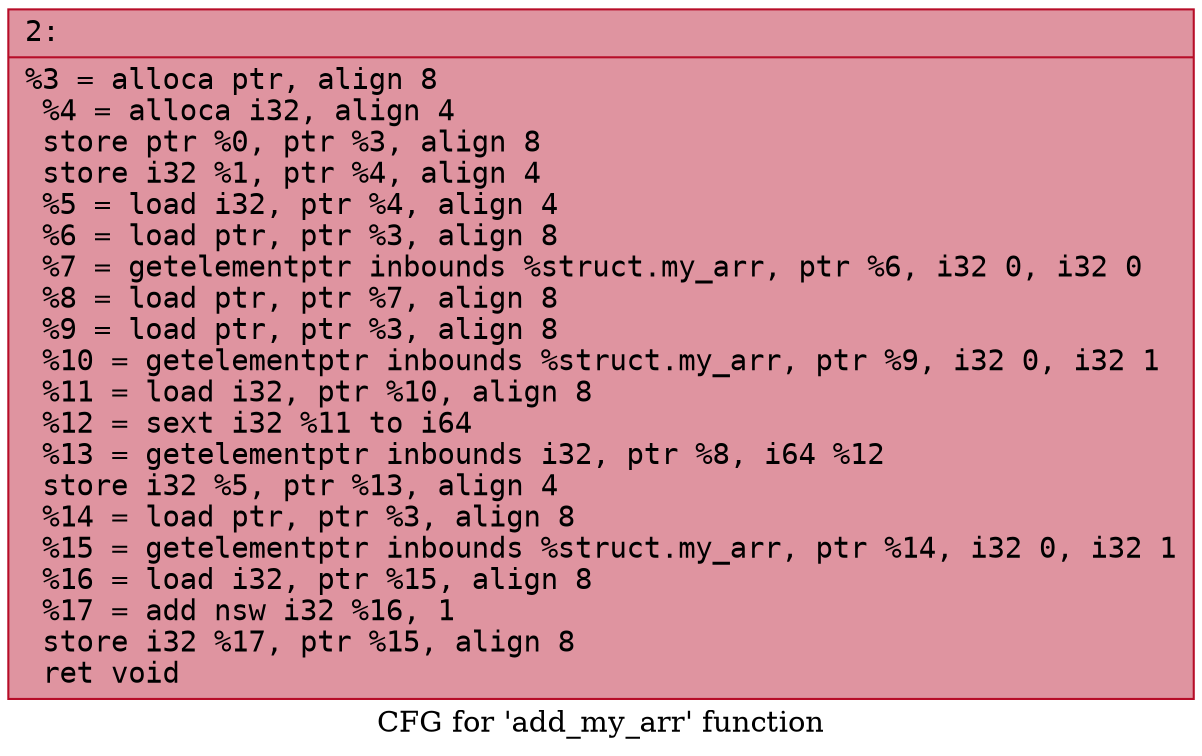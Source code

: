 digraph "CFG for 'add_my_arr' function" {
	label="CFG for 'add_my_arr' function";

	Node0x561486dce220 [shape=record,color="#b70d28ff", style=filled, fillcolor="#b70d2870" fontname="Courier",label="{2:\l|  %3 = alloca ptr, align 8\l  %4 = alloca i32, align 4\l  store ptr %0, ptr %3, align 8\l  store i32 %1, ptr %4, align 4\l  %5 = load i32, ptr %4, align 4\l  %6 = load ptr, ptr %3, align 8\l  %7 = getelementptr inbounds %struct.my_arr, ptr %6, i32 0, i32 0\l  %8 = load ptr, ptr %7, align 8\l  %9 = load ptr, ptr %3, align 8\l  %10 = getelementptr inbounds %struct.my_arr, ptr %9, i32 0, i32 1\l  %11 = load i32, ptr %10, align 8\l  %12 = sext i32 %11 to i64\l  %13 = getelementptr inbounds i32, ptr %8, i64 %12\l  store i32 %5, ptr %13, align 4\l  %14 = load ptr, ptr %3, align 8\l  %15 = getelementptr inbounds %struct.my_arr, ptr %14, i32 0, i32 1\l  %16 = load i32, ptr %15, align 8\l  %17 = add nsw i32 %16, 1\l  store i32 %17, ptr %15, align 8\l  ret void\l}"];
}
